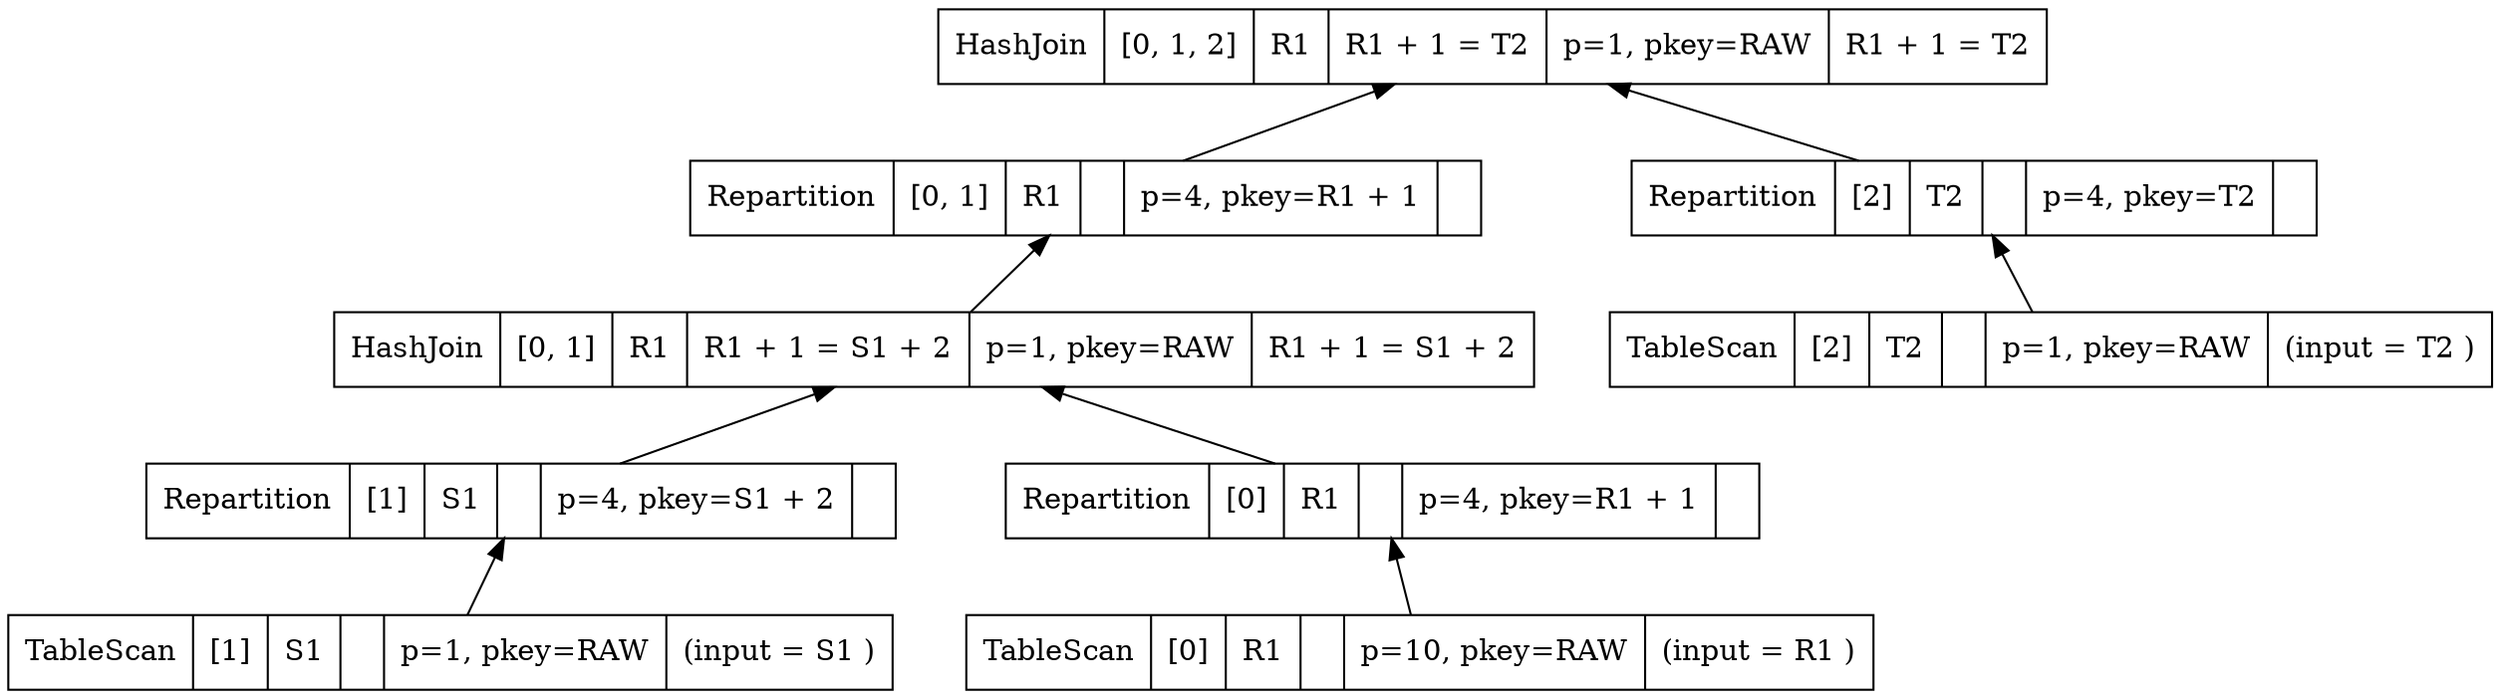 digraph example1 {
    node [shape=record];
    rankdir=BT;
    nodesep=0.5;
    ordering="in";
    lopkeyLOPKey8v1 -> lopkeyLOPKey9v1;
    lopkeyLOPKey6v1 -> lopkeyLOPKey8v1;
    lopkeyLOPKey5v1 -> lopkeyLOPKey6v1;
    lopkeyLOPKey2v1 -> lopkeyLOPKey5v1;
    lopkeyLOPKey2v1[label="TableScan|[1]|S1 |{}|p=1, pkey=RAW|(input = S1 )"];
    lopkeyLOPKey5v1[label="Repartition|[1]|S1 |{}|p=4, pkey=S1 + 2|"];
    lopkeyLOPKey4v1 -> lopkeyLOPKey6v1;
    lopkeyLOPKey1v1 -> lopkeyLOPKey4v1;
    lopkeyLOPKey1v1[label="TableScan|[0]|R1 |{}|p=10, pkey=RAW|(input = R1 )"];
    lopkeyLOPKey4v1[label="Repartition|[0]|R1 |{}|p=4, pkey=R1 + 1|"];
    lopkeyLOPKey6v1[label="HashJoin|[0, 1]|R1 |{R1 + 1 = S1 + 2}|p=1, pkey=RAW|{R1 + 1 = S1 + 2}"];
    lopkeyLOPKey8v1[label="Repartition|[0, 1]|R1 |{}|p=4, pkey=R1 + 1|"];
    lopkeyLOPKey7v1 -> lopkeyLOPKey9v1;
    lopkeyLOPKey3v1 -> lopkeyLOPKey7v1;
    lopkeyLOPKey3v1[label="TableScan|[2]|T2 |{}|p=1, pkey=RAW|(input = T2 )"];
    lopkeyLOPKey7v1[label="Repartition|[2]|T2 |{}|p=4, pkey=T2|"];
    lopkeyLOPKey9v1[label="HashJoin|[0, 1, 2]|R1 |{R1 + 1 = T2}|p=1, pkey=RAW|{R1 + 1 = T2}"];
}

